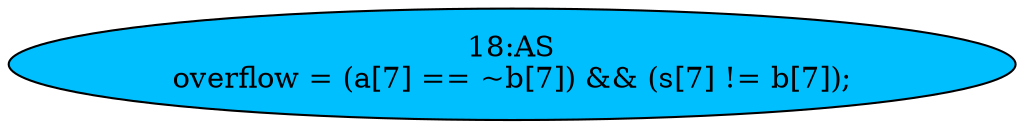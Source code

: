 strict digraph "" {
	node [label="\N"];
	"18:AS"	[ast="<pyverilog.vparser.ast.Assign object at 0x7ff7d6517250>",
		def_var="['overflow']",
		fillcolor=deepskyblue,
		label="18:AS
overflow = (a[7] == ~b[7]) && (s[7] != b[7]);",
		statements="[]",
		style=filled,
		typ=Assign,
		use_var="['a', 'b', 's', 'b']"];
}

